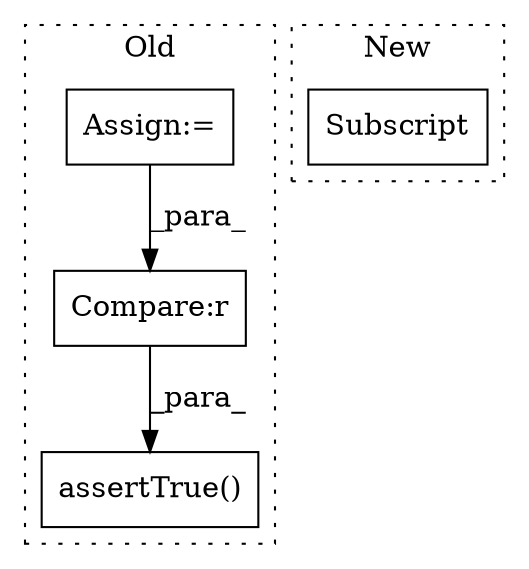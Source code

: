 digraph G {
subgraph cluster0 {
1 [label="assertTrue()" a="75" s="2272,2312" l="16,1" shape="box"];
3 [label="Assign:=" a="68" s="2140" l="3" shape="box"];
4 [label="Compare:r" a="40" s="2288" l="24" shape="box"];
label = "Old";
style="dotted";
}
subgraph cluster1 {
2 [label="Subscript" a="63" s="3293,0" l="12,0" shape="box"];
label = "New";
style="dotted";
}
3 -> 4 [label="_para_"];
4 -> 1 [label="_para_"];
}